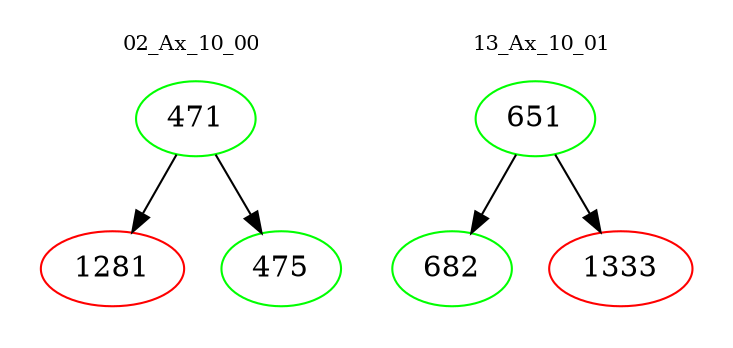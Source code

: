 digraph{
subgraph cluster_0 {
color = white
label = "02_Ax_10_00";
fontsize=10;
T0_471 [label="471", color="green"]
T0_471 -> T0_1281 [color="black"]
T0_1281 [label="1281", color="red"]
T0_471 -> T0_475 [color="black"]
T0_475 [label="475", color="green"]
}
subgraph cluster_1 {
color = white
label = "13_Ax_10_01";
fontsize=10;
T1_651 [label="651", color="green"]
T1_651 -> T1_682 [color="black"]
T1_682 [label="682", color="green"]
T1_651 -> T1_1333 [color="black"]
T1_1333 [label="1333", color="red"]
}
}
